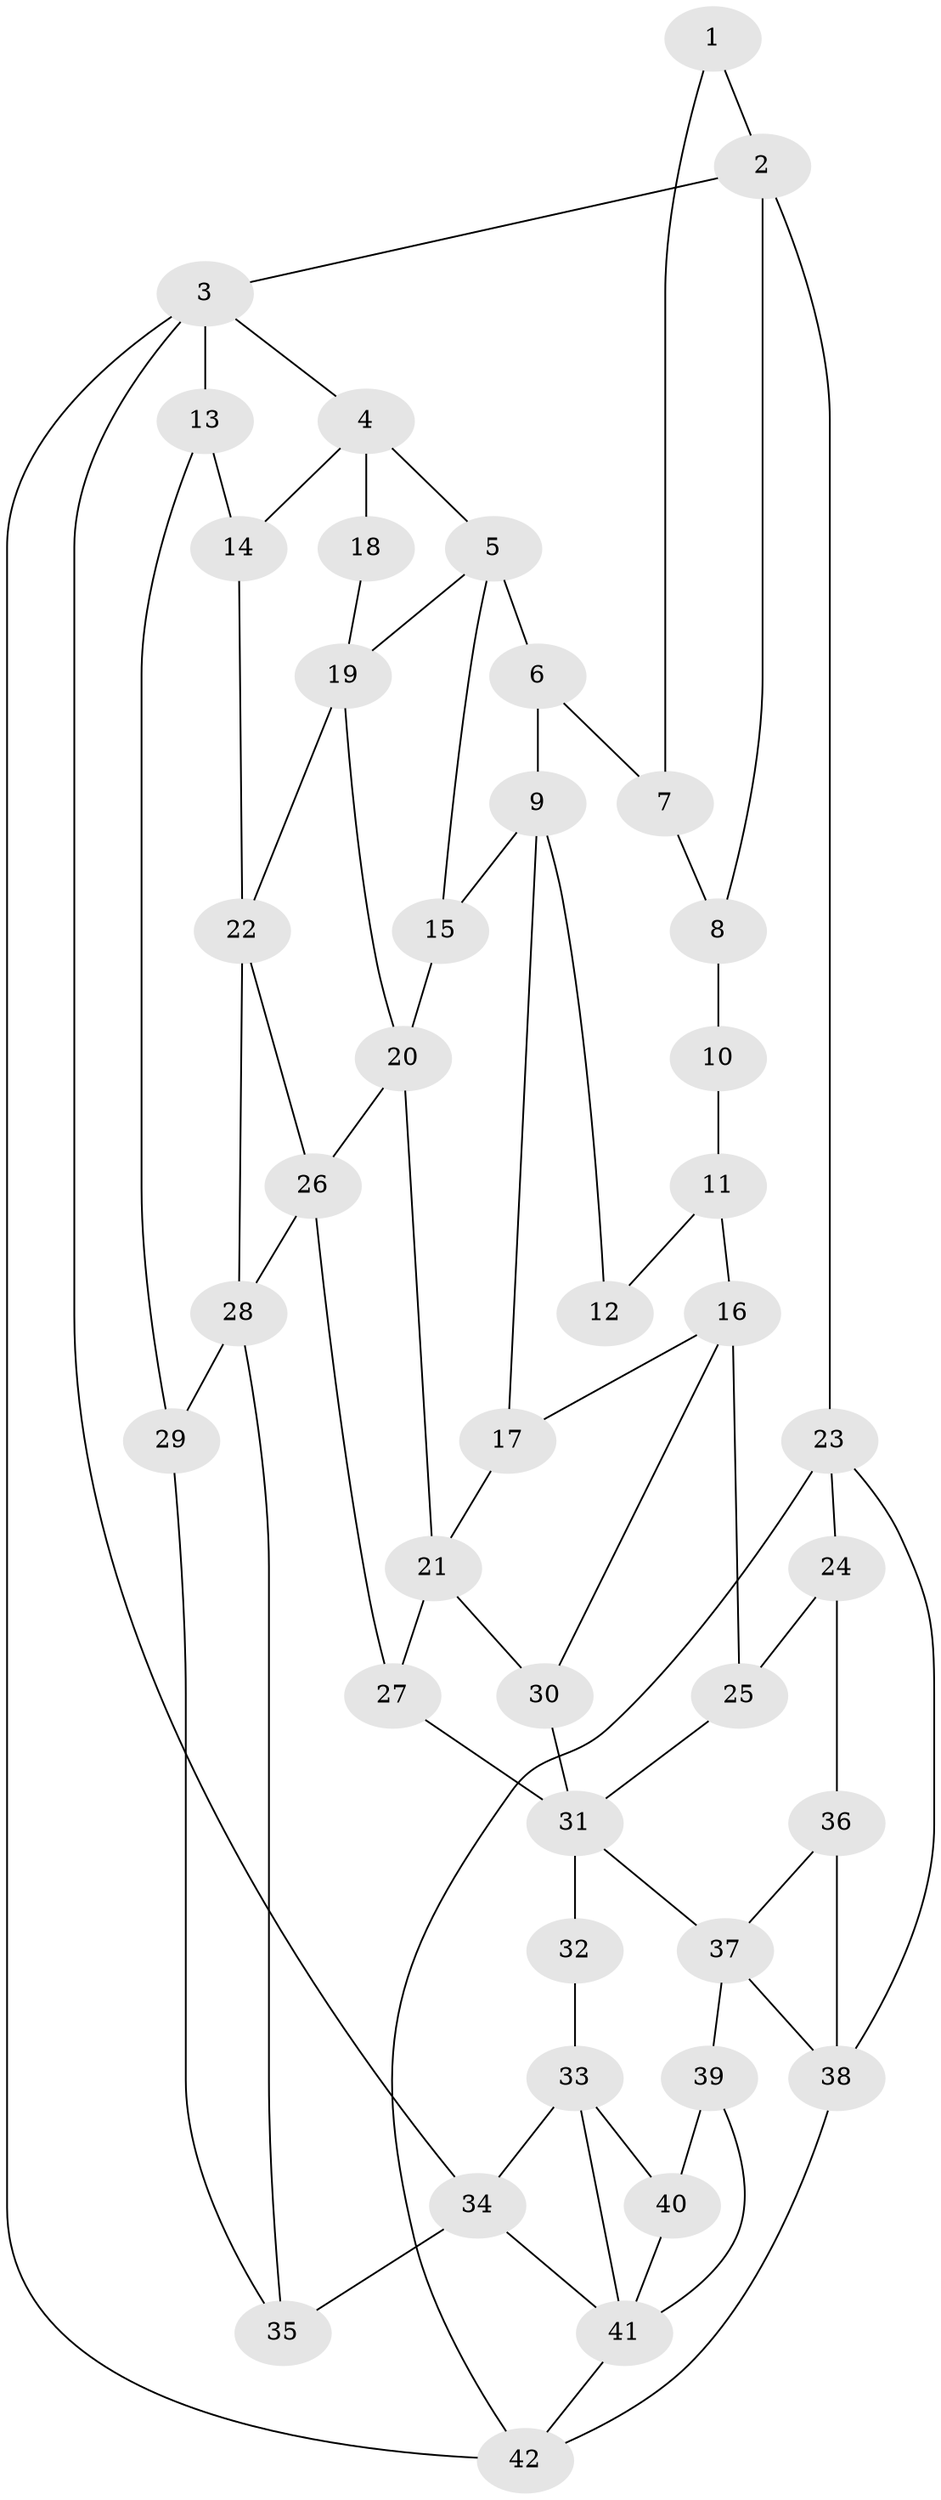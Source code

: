 // original degree distribution, {3: 0.01904761904761905, 6: 0.22857142857142856, 5: 0.49523809523809526, 4: 0.2571428571428571}
// Generated by graph-tools (version 1.1) at 2025/54/03/04/25 22:54:48]
// undirected, 42 vertices, 72 edges
graph export_dot {
  node [color=gray90,style=filled];
  1;
  2;
  3;
  4;
  5;
  6;
  7;
  8;
  9;
  10;
  11;
  12;
  13;
  14;
  15;
  16;
  17;
  18;
  19;
  20;
  21;
  22;
  23;
  24;
  25;
  26;
  27;
  28;
  29;
  30;
  31;
  32;
  33;
  34;
  35;
  36;
  37;
  38;
  39;
  40;
  41;
  42;
  1 -- 2 [weight=1.0];
  1 -- 7 [weight=1.0];
  2 -- 3 [weight=1.0];
  2 -- 8 [weight=2.0];
  2 -- 23 [weight=2.0];
  3 -- 4 [weight=1.0];
  3 -- 13 [weight=2.0];
  3 -- 34 [weight=1.0];
  3 -- 42 [weight=1.0];
  4 -- 5 [weight=2.0];
  4 -- 14 [weight=1.0];
  4 -- 18 [weight=2.0];
  5 -- 6 [weight=1.0];
  5 -- 15 [weight=1.0];
  5 -- 19 [weight=1.0];
  6 -- 7 [weight=1.0];
  6 -- 9 [weight=2.0];
  7 -- 8 [weight=2.0];
  8 -- 10 [weight=2.0];
  9 -- 12 [weight=1.0];
  9 -- 15 [weight=1.0];
  9 -- 17 [weight=1.0];
  10 -- 11 [weight=2.0];
  11 -- 12 [weight=2.0];
  11 -- 16 [weight=2.0];
  13 -- 14 [weight=2.0];
  13 -- 29 [weight=2.0];
  14 -- 22 [weight=1.0];
  15 -- 20 [weight=1.0];
  16 -- 17 [weight=2.0];
  16 -- 25 [weight=1.0];
  16 -- 30 [weight=1.0];
  17 -- 21 [weight=1.0];
  18 -- 19 [weight=1.0];
  19 -- 20 [weight=1.0];
  19 -- 22 [weight=1.0];
  20 -- 21 [weight=2.0];
  20 -- 26 [weight=2.0];
  21 -- 27 [weight=1.0];
  21 -- 30 [weight=1.0];
  22 -- 26 [weight=1.0];
  22 -- 28 [weight=1.0];
  23 -- 24 [weight=1.0];
  23 -- 38 [weight=1.0];
  23 -- 42 [weight=1.0];
  24 -- 25 [weight=2.0];
  24 -- 36 [weight=2.0];
  25 -- 31 [weight=1.0];
  26 -- 27 [weight=2.0];
  26 -- 28 [weight=1.0];
  27 -- 31 [weight=1.0];
  28 -- 29 [weight=1.0];
  28 -- 35 [weight=1.0];
  29 -- 35 [weight=1.0];
  30 -- 31 [weight=1.0];
  31 -- 32 [weight=2.0];
  31 -- 37 [weight=1.0];
  32 -- 33 [weight=1.0];
  33 -- 34 [weight=1.0];
  33 -- 40 [weight=1.0];
  33 -- 41 [weight=1.0];
  34 -- 35 [weight=3.0];
  34 -- 41 [weight=1.0];
  36 -- 37 [weight=1.0];
  36 -- 38 [weight=3.0];
  37 -- 38 [weight=1.0];
  37 -- 39 [weight=1.0];
  38 -- 42 [weight=1.0];
  39 -- 40 [weight=1.0];
  39 -- 41 [weight=1.0];
  40 -- 41 [weight=2.0];
  41 -- 42 [weight=1.0];
}
